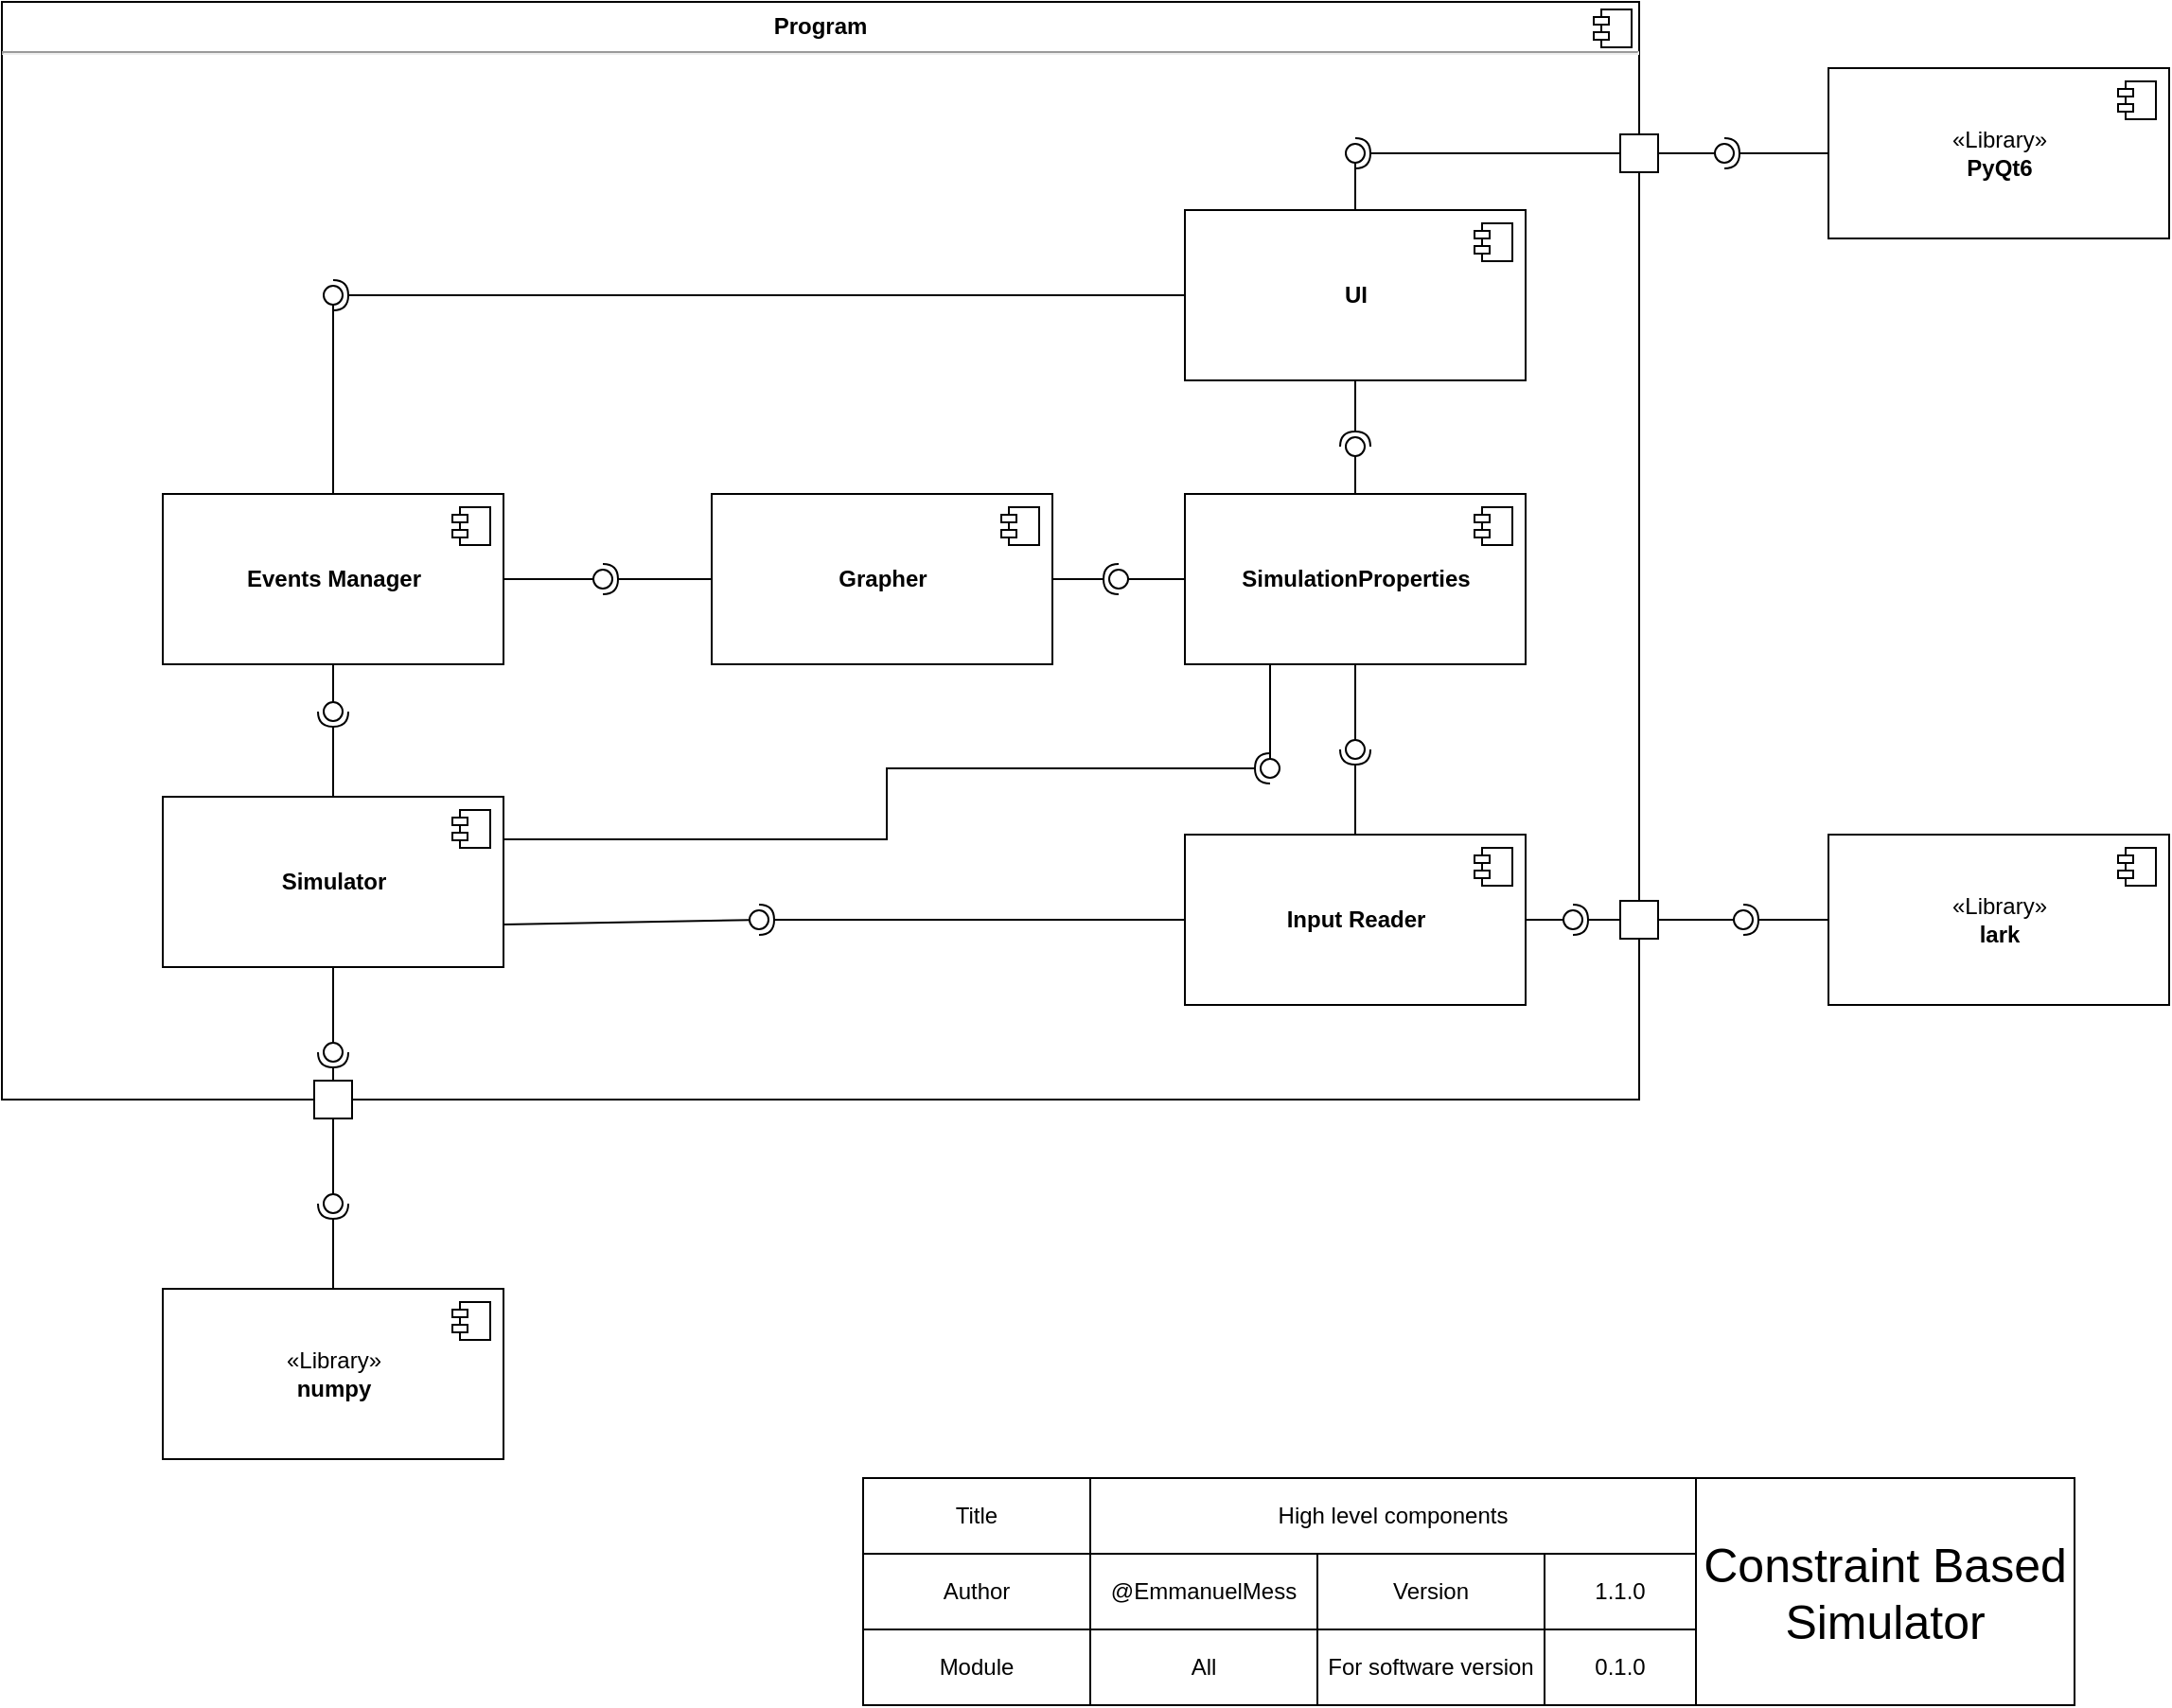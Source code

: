 <mxfile version="22.1.16" type="device">
  <diagram name="Page-1" id="5f0bae14-7c28-e335-631c-24af17079c00">
    <mxGraphModel dx="2148" dy="1297" grid="1" gridSize="10" guides="1" tooltips="1" connect="1" arrows="1" fold="1" page="1" pageScale="1" pageWidth="1100" pageHeight="850" background="none" math="0" shadow="0">
      <root>
        <mxCell id="0" />
        <mxCell id="1" parent="0" />
        <mxCell id="dtMXtJYD4AQ-HGGYrg1l-43" value="&lt;p style=&quot;margin:0px;margin-top:6px;text-align:center;&quot;&gt;&lt;b&gt;Program&lt;/b&gt;&lt;/p&gt;&lt;hr&gt;&lt;p style=&quot;margin:0px;margin-left:8px;&quot;&gt;&lt;br&gt;&lt;/p&gt;" style="align=left;overflow=fill;html=1;dropTarget=0;shadow=0;fillColor=default;" parent="1" vertex="1">
          <mxGeometry x="145" y="60" width="865" height="580" as="geometry" />
        </mxCell>
        <mxCell id="dtMXtJYD4AQ-HGGYrg1l-44" value="" style="shape=component;jettyWidth=8;jettyHeight=4;" parent="dtMXtJYD4AQ-HGGYrg1l-43" vertex="1">
          <mxGeometry x="1" width="20" height="20" relative="1" as="geometry">
            <mxPoint x="-24" y="4" as="offset" />
          </mxGeometry>
        </mxCell>
        <mxCell id="dtMXtJYD4AQ-HGGYrg1l-8" value="&lt;b&gt;UI&lt;/b&gt;" style="html=1;dropTarget=0;" parent="1" vertex="1">
          <mxGeometry x="770" y="170" width="180" height="90" as="geometry" />
        </mxCell>
        <mxCell id="dtMXtJYD4AQ-HGGYrg1l-9" value="" style="shape=module;jettyWidth=8;jettyHeight=4;" parent="dtMXtJYD4AQ-HGGYrg1l-8" vertex="1">
          <mxGeometry x="1" width="20" height="20" relative="1" as="geometry">
            <mxPoint x="-27" y="7" as="offset" />
          </mxGeometry>
        </mxCell>
        <mxCell id="dtMXtJYD4AQ-HGGYrg1l-12" value="«Library»&lt;br&gt;&lt;b&gt;PyQt6&lt;/b&gt;" style="html=1;dropTarget=0;" parent="1" vertex="1">
          <mxGeometry x="1110" y="95" width="180" height="90" as="geometry" />
        </mxCell>
        <mxCell id="dtMXtJYD4AQ-HGGYrg1l-13" value="" style="shape=module;jettyWidth=8;jettyHeight=4;" parent="dtMXtJYD4AQ-HGGYrg1l-12" vertex="1">
          <mxGeometry x="1" width="20" height="20" relative="1" as="geometry">
            <mxPoint x="-27" y="7" as="offset" />
          </mxGeometry>
        </mxCell>
        <mxCell id="dtMXtJYD4AQ-HGGYrg1l-19" value="" style="rounded=0;orthogonalLoop=1;jettySize=auto;html=1;endArrow=none;endFill=0;sketch=0;sourcePerimeterSpacing=0;targetPerimeterSpacing=0;" parent="1" source="_Iwol62PLSE2KKWXIreL-1" target="dtMXtJYD4AQ-HGGYrg1l-21" edge="1">
          <mxGeometry relative="1" as="geometry">
            <mxPoint x="530" y="345" as="sourcePoint" />
          </mxGeometry>
        </mxCell>
        <mxCell id="dtMXtJYD4AQ-HGGYrg1l-20" value="" style="rounded=0;orthogonalLoop=1;jettySize=auto;html=1;endArrow=halfCircle;endFill=0;entryX=0.5;entryY=0.5;endSize=6;strokeWidth=1;sketch=0;" parent="1" source="dtMXtJYD4AQ-HGGYrg1l-8" target="dtMXtJYD4AQ-HGGYrg1l-21" edge="1">
          <mxGeometry relative="1" as="geometry">
            <mxPoint x="320" y="320" as="sourcePoint" />
          </mxGeometry>
        </mxCell>
        <mxCell id="dtMXtJYD4AQ-HGGYrg1l-21" value="" style="ellipse;whiteSpace=wrap;html=1;align=center;aspect=fixed;resizable=0;points=[];outlineConnect=0;sketch=0;direction=south;" parent="1" vertex="1">
          <mxGeometry x="315" y="210" width="10" height="10" as="geometry" />
        </mxCell>
        <mxCell id="dtMXtJYD4AQ-HGGYrg1l-22" value="&lt;b&gt;Simulator&lt;/b&gt;" style="html=1;dropTarget=0;" parent="1" vertex="1">
          <mxGeometry x="230" y="480" width="180" height="90" as="geometry" />
        </mxCell>
        <mxCell id="dtMXtJYD4AQ-HGGYrg1l-23" value="" style="shape=module;jettyWidth=8;jettyHeight=4;" parent="dtMXtJYD4AQ-HGGYrg1l-22" vertex="1">
          <mxGeometry x="1" width="20" height="20" relative="1" as="geometry">
            <mxPoint x="-27" y="7" as="offset" />
          </mxGeometry>
        </mxCell>
        <mxCell id="dtMXtJYD4AQ-HGGYrg1l-25" value="" style="rounded=0;orthogonalLoop=1;jettySize=auto;html=1;endArrow=none;endFill=0;sketch=0;sourcePerimeterSpacing=0;targetPerimeterSpacing=0;exitX=0.5;exitY=1;exitDx=0;exitDy=0;" parent="1" source="_Iwol62PLSE2KKWXIreL-1" target="dtMXtJYD4AQ-HGGYrg1l-27" edge="1">
          <mxGeometry relative="1" as="geometry">
            <mxPoint x="320" y="410" as="sourcePoint" />
          </mxGeometry>
        </mxCell>
        <mxCell id="dtMXtJYD4AQ-HGGYrg1l-26" value="" style="rounded=0;orthogonalLoop=1;jettySize=auto;html=1;endArrow=halfCircle;endFill=0;entryX=0.5;entryY=0.5;endSize=6;strokeWidth=1;sketch=0;" parent="1" source="dtMXtJYD4AQ-HGGYrg1l-22" target="dtMXtJYD4AQ-HGGYrg1l-27" edge="1">
          <mxGeometry relative="1" as="geometry">
            <mxPoint x="570" y="345" as="sourcePoint" />
          </mxGeometry>
        </mxCell>
        <mxCell id="dtMXtJYD4AQ-HGGYrg1l-27" value="" style="ellipse;whiteSpace=wrap;html=1;align=center;aspect=fixed;resizable=0;points=[];outlineConnect=0;sketch=0;" parent="1" vertex="1">
          <mxGeometry x="315" y="430" width="10" height="10" as="geometry" />
        </mxCell>
        <mxCell id="dtMXtJYD4AQ-HGGYrg1l-28" value="&lt;b&gt;Input Reader&lt;/b&gt;" style="html=1;dropTarget=0;" parent="1" vertex="1">
          <mxGeometry x="770" y="500" width="180" height="90" as="geometry" />
        </mxCell>
        <mxCell id="dtMXtJYD4AQ-HGGYrg1l-29" value="" style="shape=module;jettyWidth=8;jettyHeight=4;" parent="dtMXtJYD4AQ-HGGYrg1l-28" vertex="1">
          <mxGeometry x="1" width="20" height="20" relative="1" as="geometry">
            <mxPoint x="-27" y="7" as="offset" />
          </mxGeometry>
        </mxCell>
        <mxCell id="dtMXtJYD4AQ-HGGYrg1l-30" value="" style="rounded=0;orthogonalLoop=1;jettySize=auto;html=1;endArrow=none;endFill=0;sketch=0;sourcePerimeterSpacing=0;targetPerimeterSpacing=0;exitX=1;exitY=0.75;exitDx=0;exitDy=0;" parent="1" source="dtMXtJYD4AQ-HGGYrg1l-22" target="dtMXtJYD4AQ-HGGYrg1l-32" edge="1">
          <mxGeometry relative="1" as="geometry">
            <mxPoint x="530" y="345" as="sourcePoint" />
            <Array as="points" />
          </mxGeometry>
        </mxCell>
        <mxCell id="dtMXtJYD4AQ-HGGYrg1l-31" value="" style="rounded=0;orthogonalLoop=1;jettySize=auto;html=1;endArrow=halfCircle;endFill=0;entryX=0.5;entryY=0.5;endSize=6;strokeWidth=1;sketch=0;" parent="1" source="dtMXtJYD4AQ-HGGYrg1l-28" target="dtMXtJYD4AQ-HGGYrg1l-32" edge="1">
          <mxGeometry relative="1" as="geometry">
            <mxPoint x="570" y="345" as="sourcePoint" />
          </mxGeometry>
        </mxCell>
        <mxCell id="dtMXtJYD4AQ-HGGYrg1l-32" value="" style="ellipse;whiteSpace=wrap;html=1;align=center;aspect=fixed;resizable=0;points=[];outlineConnect=0;sketch=0;" parent="1" vertex="1">
          <mxGeometry x="540" y="540" width="10" height="10" as="geometry" />
        </mxCell>
        <mxCell id="dtMXtJYD4AQ-HGGYrg1l-33" value="«Library»&lt;br&gt;&lt;b&gt;numpy&lt;/b&gt;" style="html=1;dropTarget=0;" parent="1" vertex="1">
          <mxGeometry x="230" y="740" width="180" height="90" as="geometry" />
        </mxCell>
        <mxCell id="dtMXtJYD4AQ-HGGYrg1l-34" value="" style="shape=module;jettyWidth=8;jettyHeight=4;" parent="dtMXtJYD4AQ-HGGYrg1l-33" vertex="1">
          <mxGeometry x="1" width="20" height="20" relative="1" as="geometry">
            <mxPoint x="-27" y="7" as="offset" />
          </mxGeometry>
        </mxCell>
        <mxCell id="dtMXtJYD4AQ-HGGYrg1l-38" value="«Library»&lt;br&gt;&lt;b&gt;lark&lt;/b&gt;" style="html=1;dropTarget=0;" parent="1" vertex="1">
          <mxGeometry x="1110" y="500" width="180" height="90" as="geometry" />
        </mxCell>
        <mxCell id="dtMXtJYD4AQ-HGGYrg1l-39" value="" style="shape=module;jettyWidth=8;jettyHeight=4;" parent="dtMXtJYD4AQ-HGGYrg1l-38" vertex="1">
          <mxGeometry x="1" width="20" height="20" relative="1" as="geometry">
            <mxPoint x="-27" y="7" as="offset" />
          </mxGeometry>
        </mxCell>
        <mxCell id="dtMXtJYD4AQ-HGGYrg1l-48" value="" style="html=1;rounded=0;fillColor=default;" parent="1" vertex="1">
          <mxGeometry x="1000" y="130" width="20" height="20" as="geometry" />
        </mxCell>
        <mxCell id="dtMXtJYD4AQ-HGGYrg1l-54" value="" style="html=1;rounded=0;fillColor=default;" parent="1" vertex="1">
          <mxGeometry x="1000" y="535" width="20" height="20" as="geometry" />
        </mxCell>
        <mxCell id="dtMXtJYD4AQ-HGGYrg1l-58" value="" style="html=1;rounded=0;fillColor=default;" parent="1" vertex="1">
          <mxGeometry x="310" y="630" width="20" height="20" as="geometry" />
        </mxCell>
        <mxCell id="dtMXtJYD4AQ-HGGYrg1l-70" value="" style="rounded=0;orthogonalLoop=1;jettySize=auto;html=1;endArrow=none;endFill=0;sketch=0;sourcePerimeterSpacing=0;targetPerimeterSpacing=0;" parent="1" source="dtMXtJYD4AQ-HGGYrg1l-48" target="dtMXtJYD4AQ-HGGYrg1l-72" edge="1">
          <mxGeometry relative="1" as="geometry">
            <mxPoint x="850" y="405" as="sourcePoint" />
          </mxGeometry>
        </mxCell>
        <mxCell id="dtMXtJYD4AQ-HGGYrg1l-71" value="" style="rounded=0;orthogonalLoop=1;jettySize=auto;html=1;endArrow=halfCircle;endFill=0;entryX=0.5;entryY=0.5;endSize=6;strokeWidth=1;sketch=0;" parent="1" source="dtMXtJYD4AQ-HGGYrg1l-12" target="dtMXtJYD4AQ-HGGYrg1l-72" edge="1">
          <mxGeometry relative="1" as="geometry">
            <mxPoint x="890" y="405" as="sourcePoint" />
          </mxGeometry>
        </mxCell>
        <mxCell id="dtMXtJYD4AQ-HGGYrg1l-72" value="" style="ellipse;whiteSpace=wrap;html=1;align=center;aspect=fixed;resizable=0;points=[];outlineConnect=0;sketch=0;fillColor=default;" parent="1" vertex="1">
          <mxGeometry x="1050" y="135" width="10" height="10" as="geometry" />
        </mxCell>
        <mxCell id="dtMXtJYD4AQ-HGGYrg1l-73" value="" style="rounded=0;orthogonalLoop=1;jettySize=auto;html=1;endArrow=none;endFill=0;sketch=0;sourcePerimeterSpacing=0;targetPerimeterSpacing=0;" parent="1" source="dtMXtJYD4AQ-HGGYrg1l-54" target="dtMXtJYD4AQ-HGGYrg1l-75" edge="1">
          <mxGeometry relative="1" as="geometry">
            <mxPoint x="1040" y="510" as="sourcePoint" />
          </mxGeometry>
        </mxCell>
        <mxCell id="dtMXtJYD4AQ-HGGYrg1l-74" value="" style="rounded=0;orthogonalLoop=1;jettySize=auto;html=1;endArrow=halfCircle;endFill=0;entryX=0.5;entryY=0.5;endSize=6;strokeWidth=1;sketch=0;" parent="1" source="dtMXtJYD4AQ-HGGYrg1l-38" target="dtMXtJYD4AQ-HGGYrg1l-75" edge="1">
          <mxGeometry relative="1" as="geometry">
            <mxPoint x="1120" y="150" as="sourcePoint" />
          </mxGeometry>
        </mxCell>
        <mxCell id="dtMXtJYD4AQ-HGGYrg1l-75" value="" style="ellipse;whiteSpace=wrap;html=1;align=center;aspect=fixed;resizable=0;points=[];outlineConnect=0;sketch=0;fillColor=default;" parent="1" vertex="1">
          <mxGeometry x="1060" y="540" width="10" height="10" as="geometry" />
        </mxCell>
        <mxCell id="dtMXtJYD4AQ-HGGYrg1l-76" value="" style="rounded=0;orthogonalLoop=1;jettySize=auto;html=1;endArrow=none;endFill=0;sketch=0;sourcePerimeterSpacing=0;targetPerimeterSpacing=0;" parent="1" source="dtMXtJYD4AQ-HGGYrg1l-58" target="dtMXtJYD4AQ-HGGYrg1l-78" edge="1">
          <mxGeometry relative="1" as="geometry">
            <mxPoint x="355" y="670" as="sourcePoint" />
          </mxGeometry>
        </mxCell>
        <mxCell id="dtMXtJYD4AQ-HGGYrg1l-77" value="" style="rounded=0;orthogonalLoop=1;jettySize=auto;html=1;endArrow=halfCircle;endFill=0;entryX=0.5;entryY=0.5;endSize=6;strokeWidth=1;sketch=0;" parent="1" source="dtMXtJYD4AQ-HGGYrg1l-33" target="dtMXtJYD4AQ-HGGYrg1l-78" edge="1">
          <mxGeometry relative="1" as="geometry">
            <mxPoint x="895" y="190" as="sourcePoint" />
          </mxGeometry>
        </mxCell>
        <mxCell id="dtMXtJYD4AQ-HGGYrg1l-78" value="" style="ellipse;whiteSpace=wrap;html=1;align=center;aspect=fixed;resizable=0;points=[];outlineConnect=0;sketch=0;fillColor=default;" parent="1" vertex="1">
          <mxGeometry x="315" y="690" width="10" height="10" as="geometry" />
        </mxCell>
        <mxCell id="_Iwol62PLSE2KKWXIreL-1" value="&lt;b&gt;Events Manager&lt;/b&gt;" style="html=1;dropTarget=0;" parent="1" vertex="1">
          <mxGeometry x="230" y="320" width="180" height="90" as="geometry" />
        </mxCell>
        <mxCell id="_Iwol62PLSE2KKWXIreL-2" value="" style="shape=module;jettyWidth=8;jettyHeight=4;" parent="_Iwol62PLSE2KKWXIreL-1" vertex="1">
          <mxGeometry x="1" width="20" height="20" relative="1" as="geometry">
            <mxPoint x="-27" y="7" as="offset" />
          </mxGeometry>
        </mxCell>
        <mxCell id="_Iwol62PLSE2KKWXIreL-3" value="&lt;b&gt;Grapher&lt;/b&gt;" style="html=1;dropTarget=0;" parent="1" vertex="1">
          <mxGeometry x="520" y="320" width="180" height="90" as="geometry" />
        </mxCell>
        <mxCell id="_Iwol62PLSE2KKWXIreL-4" value="" style="shape=module;jettyWidth=8;jettyHeight=4;" parent="_Iwol62PLSE2KKWXIreL-3" vertex="1">
          <mxGeometry x="1" width="20" height="20" relative="1" as="geometry">
            <mxPoint x="-27" y="7" as="offset" />
          </mxGeometry>
        </mxCell>
        <mxCell id="_Iwol62PLSE2KKWXIreL-7" value="" style="rounded=0;orthogonalLoop=1;jettySize=auto;html=1;endArrow=none;endFill=0;sketch=0;sourcePerimeterSpacing=0;targetPerimeterSpacing=0;" parent="1" source="_Iwol62PLSE2KKWXIreL-1" target="_Iwol62PLSE2KKWXIreL-9" edge="1">
          <mxGeometry relative="1" as="geometry">
            <mxPoint x="530" y="445" as="sourcePoint" />
          </mxGeometry>
        </mxCell>
        <mxCell id="_Iwol62PLSE2KKWXIreL-8" value="" style="rounded=0;orthogonalLoop=1;jettySize=auto;html=1;endArrow=halfCircle;endFill=0;entryX=0.5;entryY=0.5;endSize=6;strokeWidth=1;sketch=0;" parent="1" source="_Iwol62PLSE2KKWXIreL-3" target="_Iwol62PLSE2KKWXIreL-9" edge="1">
          <mxGeometry relative="1" as="geometry">
            <mxPoint x="570" y="445" as="sourcePoint" />
          </mxGeometry>
        </mxCell>
        <mxCell id="_Iwol62PLSE2KKWXIreL-9" value="" style="ellipse;whiteSpace=wrap;html=1;align=center;aspect=fixed;resizable=0;points=[];outlineConnect=0;sketch=0;" parent="1" vertex="1">
          <mxGeometry x="457.5" y="360" width="10" height="10" as="geometry" />
        </mxCell>
        <mxCell id="_Iwol62PLSE2KKWXIreL-10" value="" style="rounded=0;orthogonalLoop=1;jettySize=auto;html=1;endArrow=none;endFill=0;sketch=0;sourcePerimeterSpacing=0;targetPerimeterSpacing=0;exitX=0.5;exitY=0;exitDx=0;exitDy=0;" parent="1" source="dtMXtJYD4AQ-HGGYrg1l-8" target="_Iwol62PLSE2KKWXIreL-12" edge="1">
          <mxGeometry relative="1" as="geometry">
            <mxPoint x="370" y="385" as="sourcePoint" />
          </mxGeometry>
        </mxCell>
        <mxCell id="_Iwol62PLSE2KKWXIreL-11" value="" style="rounded=0;orthogonalLoop=1;jettySize=auto;html=1;endArrow=halfCircle;endFill=0;entryX=0.5;entryY=0.5;endSize=6;strokeWidth=1;sketch=0;exitX=0;exitY=0.5;exitDx=0;exitDy=0;" parent="1" source="dtMXtJYD4AQ-HGGYrg1l-48" target="_Iwol62PLSE2KKWXIreL-12" edge="1">
          <mxGeometry relative="1" as="geometry">
            <mxPoint x="410" y="385" as="sourcePoint" />
          </mxGeometry>
        </mxCell>
        <mxCell id="_Iwol62PLSE2KKWXIreL-12" value="" style="ellipse;whiteSpace=wrap;html=1;align=center;aspect=fixed;resizable=0;points=[];outlineConnect=0;sketch=0;fillColor=default;" parent="1" vertex="1">
          <mxGeometry x="855" y="135" width="10" height="10" as="geometry" />
        </mxCell>
        <mxCell id="_Iwol62PLSE2KKWXIreL-13" value="" style="rounded=0;orthogonalLoop=1;jettySize=auto;html=1;endArrow=none;endFill=0;sketch=0;sourcePerimeterSpacing=0;targetPerimeterSpacing=0;exitX=1;exitY=0.5;exitDx=0;exitDy=0;" parent="1" source="dtMXtJYD4AQ-HGGYrg1l-28" target="_Iwol62PLSE2KKWXIreL-15" edge="1">
          <mxGeometry relative="1" as="geometry">
            <mxPoint x="490" y="435" as="sourcePoint" />
          </mxGeometry>
        </mxCell>
        <mxCell id="_Iwol62PLSE2KKWXIreL-14" value="" style="rounded=0;orthogonalLoop=1;jettySize=auto;html=1;endArrow=halfCircle;endFill=0;entryX=0.5;entryY=0.5;endSize=6;strokeWidth=1;sketch=0;exitX=0;exitY=0.5;exitDx=0;exitDy=0;" parent="1" source="dtMXtJYD4AQ-HGGYrg1l-54" target="_Iwol62PLSE2KKWXIreL-15" edge="1">
          <mxGeometry relative="1" as="geometry">
            <mxPoint x="530" y="435" as="sourcePoint" />
          </mxGeometry>
        </mxCell>
        <mxCell id="_Iwol62PLSE2KKWXIreL-15" value="" style="ellipse;whiteSpace=wrap;html=1;align=center;aspect=fixed;resizable=0;points=[];outlineConnect=0;sketch=0;fillColor=default;" parent="1" vertex="1">
          <mxGeometry x="970" y="540" width="10" height="10" as="geometry" />
        </mxCell>
        <mxCell id="MTufG0IwYqVj2-tdwVs2-1" value="Title" style="rounded=0;whiteSpace=wrap;html=1;" parent="1" vertex="1">
          <mxGeometry x="600" y="840" width="120" height="40" as="geometry" />
        </mxCell>
        <mxCell id="MTufG0IwYqVj2-tdwVs2-2" value="High level components" style="rounded=0;whiteSpace=wrap;html=1;" parent="1" vertex="1">
          <mxGeometry x="720.0" y="840" width="320" height="40" as="geometry" />
        </mxCell>
        <mxCell id="MTufG0IwYqVj2-tdwVs2-3" value="Module" style="rounded=0;whiteSpace=wrap;html=1;" parent="1" vertex="1">
          <mxGeometry x="600" y="920" width="120" height="40" as="geometry" />
        </mxCell>
        <mxCell id="MTufG0IwYqVj2-tdwVs2-4" value="Author" style="rounded=0;whiteSpace=wrap;html=1;" parent="1" vertex="1">
          <mxGeometry x="600" y="880" width="120" height="40" as="geometry" />
        </mxCell>
        <mxCell id="MTufG0IwYqVj2-tdwVs2-5" value="@EmmanuelMess" style="rounded=0;whiteSpace=wrap;html=1;" parent="1" vertex="1">
          <mxGeometry x="720.0" y="880" width="120" height="40" as="geometry" />
        </mxCell>
        <mxCell id="MTufG0IwYqVj2-tdwVs2-6" value="All" style="rounded=0;whiteSpace=wrap;html=1;" parent="1" vertex="1">
          <mxGeometry x="720.0" y="920" width="120" height="40" as="geometry" />
        </mxCell>
        <mxCell id="MTufG0IwYqVj2-tdwVs2-7" value="Version" style="rounded=0;whiteSpace=wrap;html=1;" parent="1" vertex="1">
          <mxGeometry x="840.0" y="880" width="120" height="40" as="geometry" />
        </mxCell>
        <mxCell id="MTufG0IwYqVj2-tdwVs2-8" value="&lt;font style=&quot;font-size: 25px;&quot;&gt;Constraint Based Simulator&lt;/font&gt;" style="rounded=0;whiteSpace=wrap;html=1;" parent="1" vertex="1">
          <mxGeometry x="1040" y="840" width="200" height="120" as="geometry" />
        </mxCell>
        <mxCell id="MTufG0IwYqVj2-tdwVs2-9" value="1.1.0" style="rounded=0;whiteSpace=wrap;html=1;" parent="1" vertex="1">
          <mxGeometry x="960.0" y="880" width="80" height="40" as="geometry" />
        </mxCell>
        <mxCell id="MTufG0IwYqVj2-tdwVs2-10" value="For software version" style="rounded=0;whiteSpace=wrap;html=1;" parent="1" vertex="1">
          <mxGeometry x="840.0" y="920" width="120" height="40" as="geometry" />
        </mxCell>
        <mxCell id="MTufG0IwYqVj2-tdwVs2-11" value="0.1.0" style="rounded=0;whiteSpace=wrap;html=1;" parent="1" vertex="1">
          <mxGeometry x="960.0" y="920" width="80" height="40" as="geometry" />
        </mxCell>
        <mxCell id="2ZhggpILNKg5NtlXd1R4-4" value="" style="rounded=0;orthogonalLoop=1;jettySize=auto;html=1;endArrow=none;endFill=0;sketch=0;sourcePerimeterSpacing=0;targetPerimeterSpacing=0;exitX=0.5;exitY=1;exitDx=0;exitDy=0;" edge="1" parent="1" target="2ZhggpILNKg5NtlXd1R4-6" source="dtMXtJYD4AQ-HGGYrg1l-22">
          <mxGeometry relative="1" as="geometry">
            <mxPoint x="320" y="590" as="sourcePoint" />
          </mxGeometry>
        </mxCell>
        <mxCell id="2ZhggpILNKg5NtlXd1R4-5" value="" style="rounded=0;orthogonalLoop=1;jettySize=auto;html=1;endArrow=halfCircle;endFill=0;entryX=0.5;entryY=0.5;endSize=6;strokeWidth=1;sketch=0;" edge="1" parent="1" target="2ZhggpILNKg5NtlXd1R4-6">
          <mxGeometry relative="1" as="geometry">
            <mxPoint x="320" y="630" as="sourcePoint" />
          </mxGeometry>
        </mxCell>
        <mxCell id="2ZhggpILNKg5NtlXd1R4-6" value="" style="ellipse;whiteSpace=wrap;html=1;align=center;aspect=fixed;resizable=0;points=[];outlineConnect=0;sketch=0;fillColor=default;" vertex="1" parent="1">
          <mxGeometry x="315" y="610" width="10" height="10" as="geometry" />
        </mxCell>
        <mxCell id="2ZhggpILNKg5NtlXd1R4-7" value="&lt;b&gt;SimulationProperties&lt;/b&gt;" style="html=1;dropTarget=0;" vertex="1" parent="1">
          <mxGeometry x="770" y="320" width="180" height="90" as="geometry" />
        </mxCell>
        <mxCell id="2ZhggpILNKg5NtlXd1R4-8" value="" style="shape=module;jettyWidth=8;jettyHeight=4;" vertex="1" parent="2ZhggpILNKg5NtlXd1R4-7">
          <mxGeometry x="1" width="20" height="20" relative="1" as="geometry">
            <mxPoint x="-27" y="7" as="offset" />
          </mxGeometry>
        </mxCell>
        <mxCell id="2ZhggpILNKg5NtlXd1R4-12" value="" style="rounded=0;orthogonalLoop=1;jettySize=auto;html=1;endArrow=none;endFill=0;sketch=0;sourcePerimeterSpacing=0;targetPerimeterSpacing=0;exitX=0;exitY=0.5;exitDx=0;exitDy=0;" edge="1" parent="1" target="2ZhggpILNKg5NtlXd1R4-14" source="2ZhggpILNKg5NtlXd1R4-7">
          <mxGeometry relative="1" as="geometry">
            <mxPoint x="690" y="365" as="sourcePoint" />
          </mxGeometry>
        </mxCell>
        <mxCell id="2ZhggpILNKg5NtlXd1R4-13" value="" style="rounded=0;orthogonalLoop=1;jettySize=auto;html=1;endArrow=halfCircle;endFill=0;entryX=0.5;entryY=0.5;endSize=6;strokeWidth=1;sketch=0;exitX=1;exitY=0.5;exitDx=0;exitDy=0;" edge="1" parent="1" target="2ZhggpILNKg5NtlXd1R4-14" source="_Iwol62PLSE2KKWXIreL-3">
          <mxGeometry relative="1" as="geometry">
            <mxPoint x="780" y="365" as="sourcePoint" />
          </mxGeometry>
        </mxCell>
        <mxCell id="2ZhggpILNKg5NtlXd1R4-14" value="" style="ellipse;whiteSpace=wrap;html=1;align=center;aspect=fixed;resizable=0;points=[];outlineConnect=0;sketch=0;fillColor=default;" vertex="1" parent="1">
          <mxGeometry x="730" y="360" width="10" height="10" as="geometry" />
        </mxCell>
        <mxCell id="2ZhggpILNKg5NtlXd1R4-15" value="" style="rounded=0;orthogonalLoop=1;jettySize=auto;html=1;endArrow=none;endFill=0;sketch=0;sourcePerimeterSpacing=0;targetPerimeterSpacing=0;" edge="1" parent="1" target="2ZhggpILNKg5NtlXd1R4-17" source="2ZhggpILNKg5NtlXd1R4-7">
          <mxGeometry relative="1" as="geometry">
            <mxPoint x="820" y="455" as="sourcePoint" />
          </mxGeometry>
        </mxCell>
        <mxCell id="2ZhggpILNKg5NtlXd1R4-16" value="" style="rounded=0;orthogonalLoop=1;jettySize=auto;html=1;endArrow=halfCircle;endFill=0;entryX=0.5;entryY=0.5;endSize=6;strokeWidth=1;sketch=0;exitX=0.5;exitY=0;exitDx=0;exitDy=0;" edge="1" parent="1" target="2ZhggpILNKg5NtlXd1R4-17" source="dtMXtJYD4AQ-HGGYrg1l-28">
          <mxGeometry relative="1" as="geometry">
            <mxPoint x="910" y="455" as="sourcePoint" />
          </mxGeometry>
        </mxCell>
        <mxCell id="2ZhggpILNKg5NtlXd1R4-17" value="" style="ellipse;whiteSpace=wrap;html=1;align=center;aspect=fixed;resizable=0;points=[];outlineConnect=0;sketch=0;fillColor=default;" vertex="1" parent="1">
          <mxGeometry x="855" y="450" width="10" height="10" as="geometry" />
        </mxCell>
        <mxCell id="2ZhggpILNKg5NtlXd1R4-18" value="" style="rounded=0;orthogonalLoop=1;jettySize=auto;html=1;endArrow=none;endFill=0;sketch=0;sourcePerimeterSpacing=0;targetPerimeterSpacing=0;exitX=0.5;exitY=0;exitDx=0;exitDy=0;" edge="1" parent="1" target="2ZhggpILNKg5NtlXd1R4-20" source="2ZhggpILNKg5NtlXd1R4-7">
          <mxGeometry relative="1" as="geometry">
            <mxPoint x="870" y="420" as="sourcePoint" />
          </mxGeometry>
        </mxCell>
        <mxCell id="2ZhggpILNKg5NtlXd1R4-19" value="" style="rounded=0;orthogonalLoop=1;jettySize=auto;html=1;endArrow=halfCircle;endFill=0;entryX=0.5;entryY=0.5;endSize=6;strokeWidth=1;sketch=0;exitX=0.5;exitY=1;exitDx=0;exitDy=0;" edge="1" parent="1" target="2ZhggpILNKg5NtlXd1R4-20" source="dtMXtJYD4AQ-HGGYrg1l-8">
          <mxGeometry relative="1" as="geometry">
            <mxPoint x="870" y="510" as="sourcePoint" />
          </mxGeometry>
        </mxCell>
        <mxCell id="2ZhggpILNKg5NtlXd1R4-20" value="" style="ellipse;whiteSpace=wrap;html=1;align=center;aspect=fixed;resizable=0;points=[];outlineConnect=0;sketch=0;fillColor=default;" vertex="1" parent="1">
          <mxGeometry x="855" y="290" width="10" height="10" as="geometry" />
        </mxCell>
        <mxCell id="2ZhggpILNKg5NtlXd1R4-24" value="" style="rounded=0;orthogonalLoop=1;jettySize=auto;html=1;endArrow=none;endFill=0;sketch=0;sourcePerimeterSpacing=0;targetPerimeterSpacing=0;exitX=0.25;exitY=1;exitDx=0;exitDy=0;" edge="1" parent="1" target="2ZhggpILNKg5NtlXd1R4-26" source="2ZhggpILNKg5NtlXd1R4-7">
          <mxGeometry relative="1" as="geometry">
            <mxPoint x="870" y="420" as="sourcePoint" />
          </mxGeometry>
        </mxCell>
        <mxCell id="2ZhggpILNKg5NtlXd1R4-25" value="" style="rounded=0;orthogonalLoop=1;jettySize=auto;html=1;endArrow=halfCircle;endFill=0;entryX=0.5;entryY=0.5;endSize=6;strokeWidth=1;sketch=0;exitX=1;exitY=0.25;exitDx=0;exitDy=0;edgeStyle=elbowEdgeStyle;" edge="1" parent="1" target="2ZhggpILNKg5NtlXd1R4-26" source="dtMXtJYD4AQ-HGGYrg1l-22">
          <mxGeometry relative="1" as="geometry">
            <mxPoint x="870" y="510" as="sourcePoint" />
          </mxGeometry>
        </mxCell>
        <mxCell id="2ZhggpILNKg5NtlXd1R4-26" value="" style="ellipse;whiteSpace=wrap;html=1;align=center;aspect=fixed;resizable=0;points=[];outlineConnect=0;sketch=0;fillColor=default;" vertex="1" parent="1">
          <mxGeometry x="810" y="460" width="10" height="10" as="geometry" />
        </mxCell>
      </root>
    </mxGraphModel>
  </diagram>
</mxfile>
